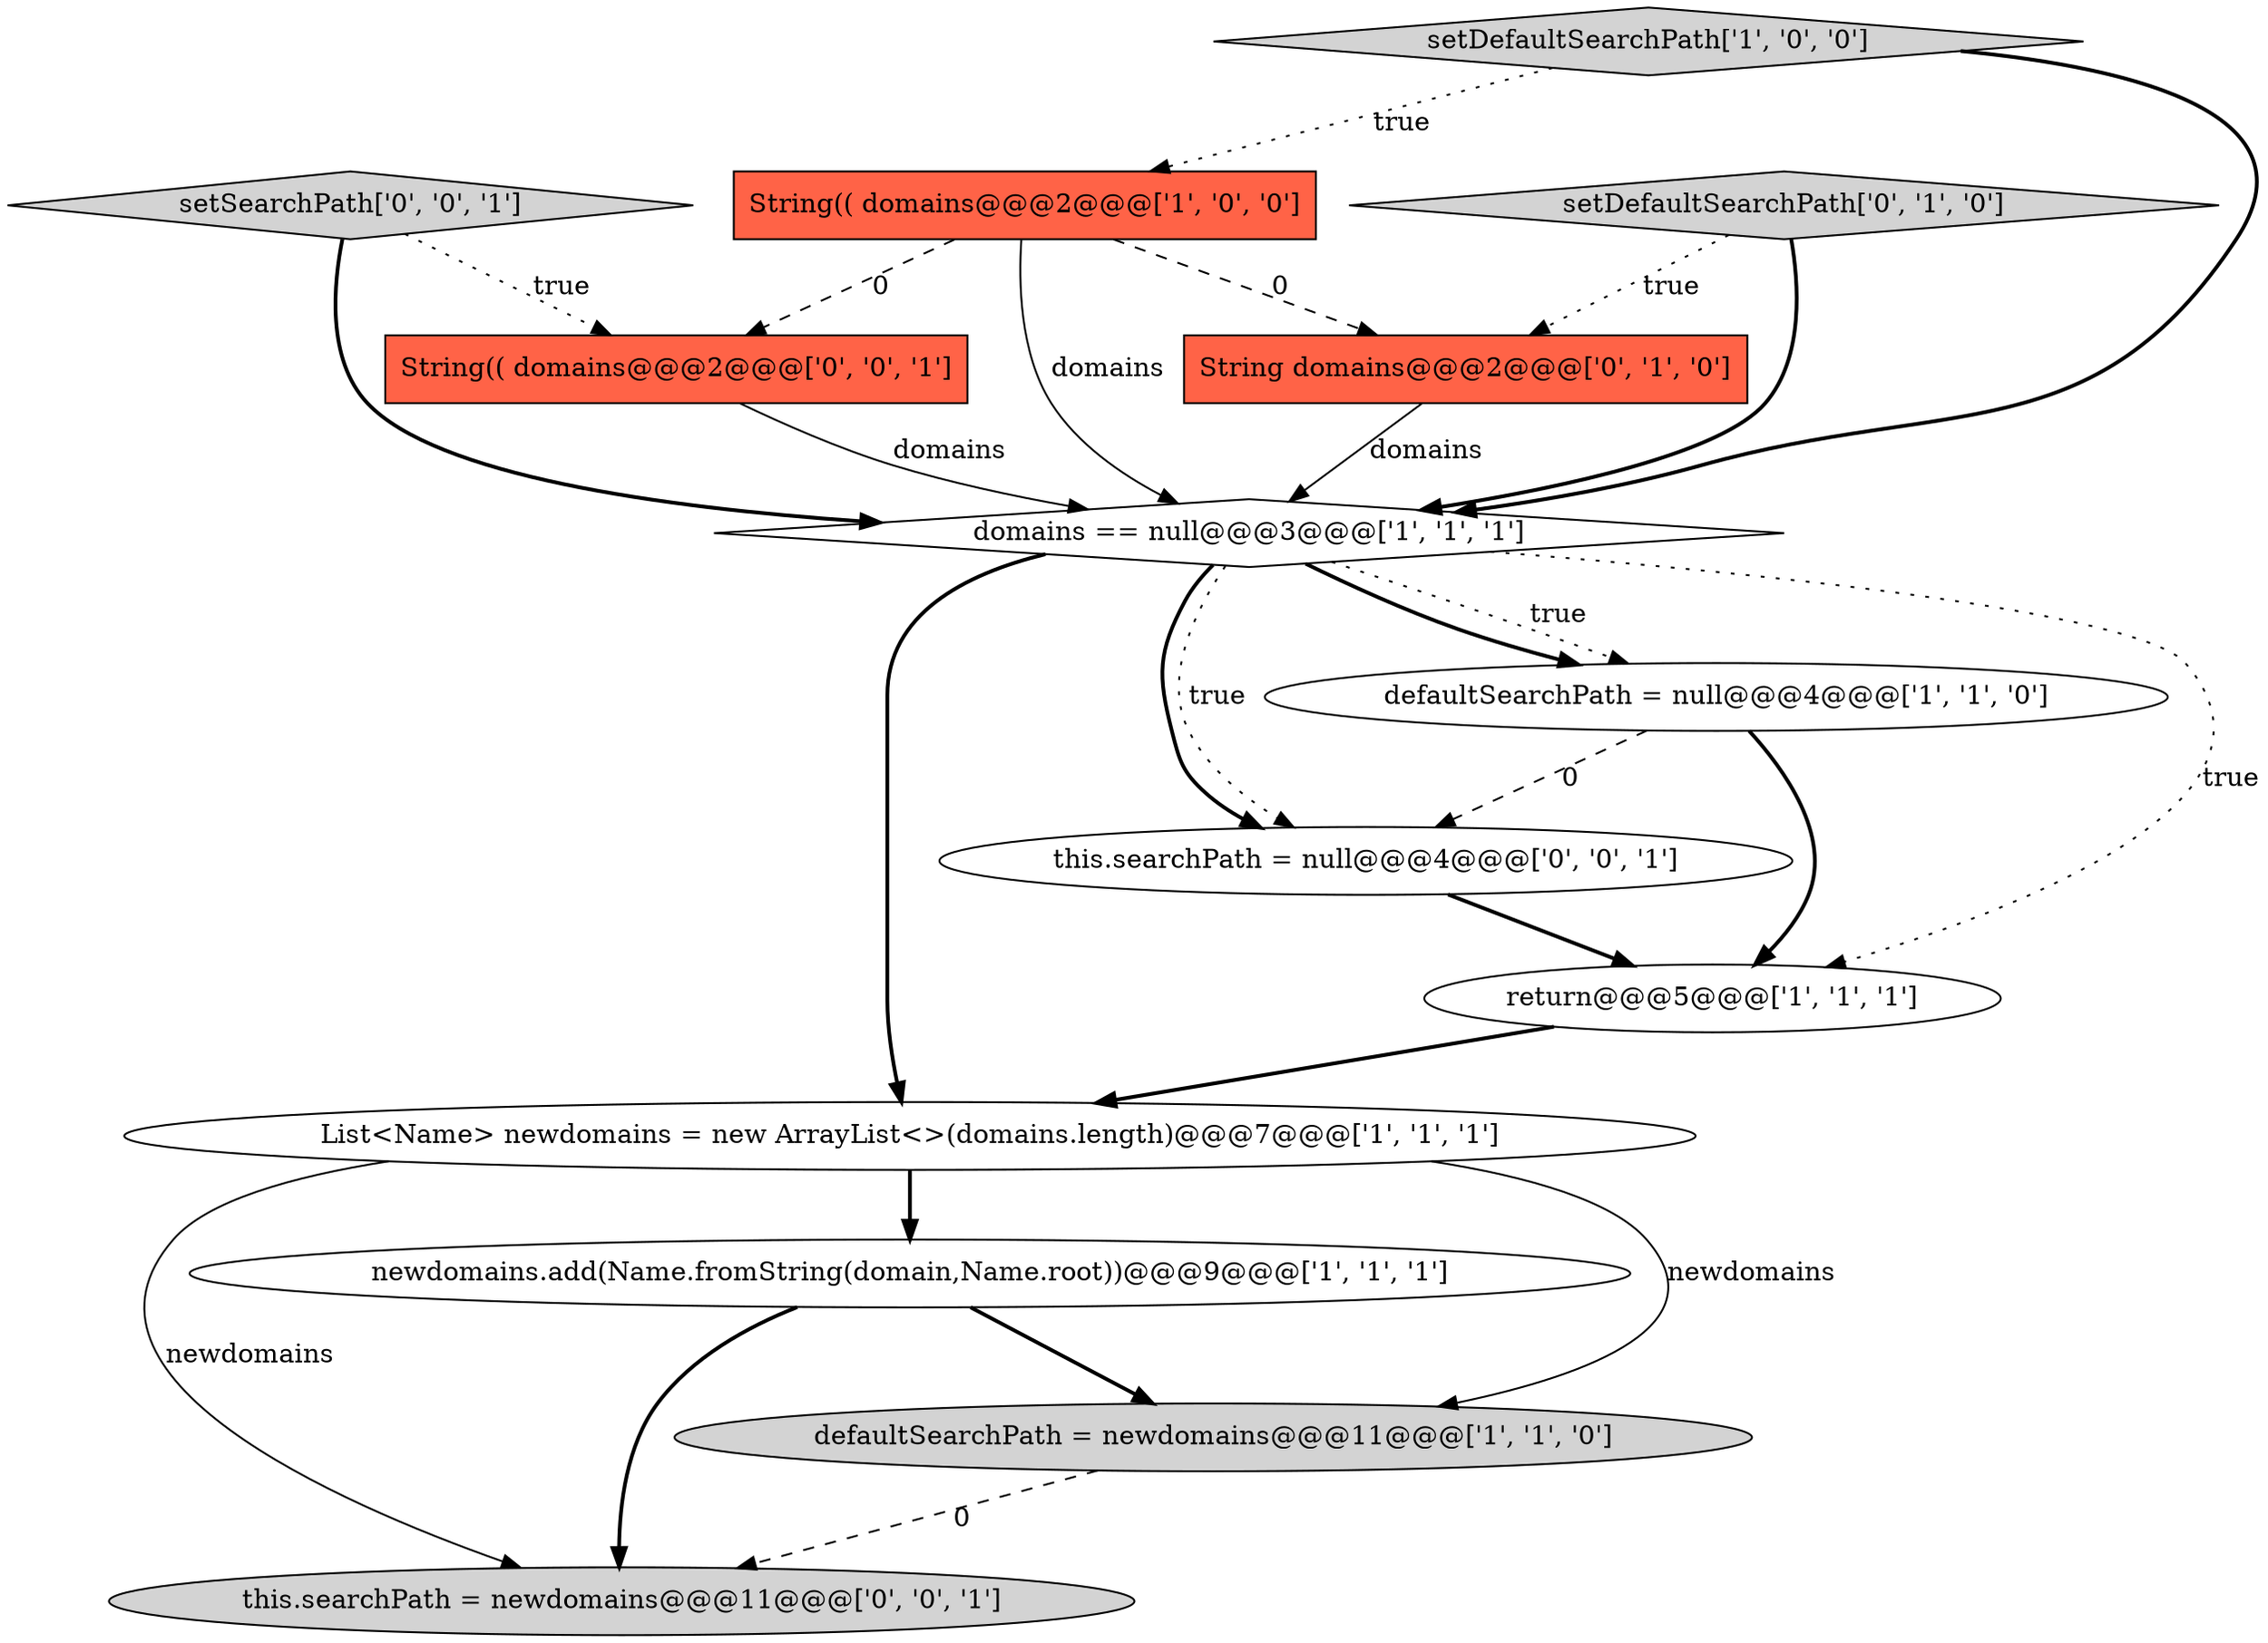 digraph {
10 [style = filled, label = "setSearchPath['0', '0', '1']", fillcolor = lightgray, shape = diamond image = "AAA0AAABBB3BBB"];
12 [style = filled, label = "String(( domains@@@2@@@['0', '0', '1']", fillcolor = tomato, shape = box image = "AAA0AAABBB3BBB"];
7 [style = filled, label = "setDefaultSearchPath['1', '0', '0']", fillcolor = lightgray, shape = diamond image = "AAA0AAABBB1BBB"];
1 [style = filled, label = "String(( domains@@@2@@@['1', '0', '0']", fillcolor = tomato, shape = box image = "AAA1AAABBB1BBB"];
3 [style = filled, label = "defaultSearchPath = null@@@4@@@['1', '1', '0']", fillcolor = white, shape = ellipse image = "AAA0AAABBB1BBB"];
5 [style = filled, label = "List<Name> newdomains = new ArrayList<>(domains.length)@@@7@@@['1', '1', '1']", fillcolor = white, shape = ellipse image = "AAA0AAABBB1BBB"];
9 [style = filled, label = "String domains@@@2@@@['0', '1', '0']", fillcolor = tomato, shape = box image = "AAA1AAABBB2BBB"];
11 [style = filled, label = "this.searchPath = null@@@4@@@['0', '0', '1']", fillcolor = white, shape = ellipse image = "AAA0AAABBB3BBB"];
8 [style = filled, label = "setDefaultSearchPath['0', '1', '0']", fillcolor = lightgray, shape = diamond image = "AAA0AAABBB2BBB"];
13 [style = filled, label = "this.searchPath = newdomains@@@11@@@['0', '0', '1']", fillcolor = lightgray, shape = ellipse image = "AAA0AAABBB3BBB"];
0 [style = filled, label = "newdomains.add(Name.fromString(domain,Name.root))@@@9@@@['1', '1', '1']", fillcolor = white, shape = ellipse image = "AAA0AAABBB1BBB"];
4 [style = filled, label = "domains == null@@@3@@@['1', '1', '1']", fillcolor = white, shape = diamond image = "AAA0AAABBB1BBB"];
6 [style = filled, label = "return@@@5@@@['1', '1', '1']", fillcolor = white, shape = ellipse image = "AAA0AAABBB1BBB"];
2 [style = filled, label = "defaultSearchPath = newdomains@@@11@@@['1', '1', '0']", fillcolor = lightgray, shape = ellipse image = "AAA0AAABBB1BBB"];
4->6 [style = dotted, label="true"];
12->4 [style = solid, label="domains"];
4->3 [style = bold, label=""];
10->12 [style = dotted, label="true"];
0->13 [style = bold, label=""];
11->6 [style = bold, label=""];
0->2 [style = bold, label=""];
4->11 [style = dotted, label="true"];
3->6 [style = bold, label=""];
1->4 [style = solid, label="domains"];
1->9 [style = dashed, label="0"];
7->4 [style = bold, label=""];
1->12 [style = dashed, label="0"];
6->5 [style = bold, label=""];
9->4 [style = solid, label="domains"];
4->3 [style = dotted, label="true"];
5->2 [style = solid, label="newdomains"];
5->0 [style = bold, label=""];
2->13 [style = dashed, label="0"];
5->13 [style = solid, label="newdomains"];
10->4 [style = bold, label=""];
8->9 [style = dotted, label="true"];
8->4 [style = bold, label=""];
7->1 [style = dotted, label="true"];
4->11 [style = bold, label=""];
4->5 [style = bold, label=""];
3->11 [style = dashed, label="0"];
}
